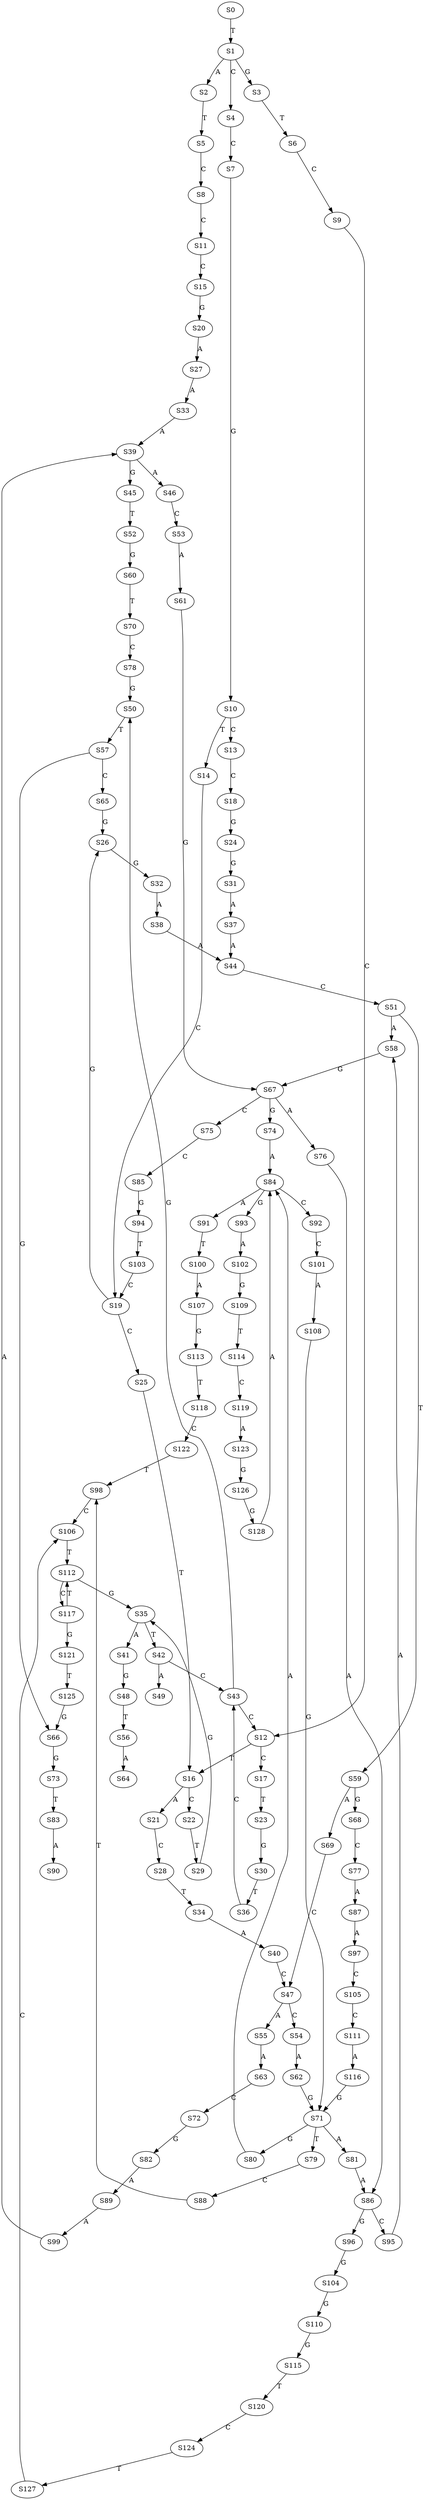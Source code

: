 strict digraph  {
	S0 -> S1 [ label = T ];
	S1 -> S2 [ label = A ];
	S1 -> S3 [ label = G ];
	S1 -> S4 [ label = C ];
	S2 -> S5 [ label = T ];
	S3 -> S6 [ label = T ];
	S4 -> S7 [ label = C ];
	S5 -> S8 [ label = C ];
	S6 -> S9 [ label = C ];
	S7 -> S10 [ label = G ];
	S8 -> S11 [ label = C ];
	S9 -> S12 [ label = C ];
	S10 -> S13 [ label = C ];
	S10 -> S14 [ label = T ];
	S11 -> S15 [ label = C ];
	S12 -> S16 [ label = T ];
	S12 -> S17 [ label = C ];
	S13 -> S18 [ label = C ];
	S14 -> S19 [ label = C ];
	S15 -> S20 [ label = G ];
	S16 -> S21 [ label = A ];
	S16 -> S22 [ label = C ];
	S17 -> S23 [ label = T ];
	S18 -> S24 [ label = G ];
	S19 -> S25 [ label = C ];
	S19 -> S26 [ label = G ];
	S20 -> S27 [ label = A ];
	S21 -> S28 [ label = C ];
	S22 -> S29 [ label = T ];
	S23 -> S30 [ label = G ];
	S24 -> S31 [ label = G ];
	S25 -> S16 [ label = T ];
	S26 -> S32 [ label = G ];
	S27 -> S33 [ label = A ];
	S28 -> S34 [ label = T ];
	S29 -> S35 [ label = G ];
	S30 -> S36 [ label = T ];
	S31 -> S37 [ label = A ];
	S32 -> S38 [ label = A ];
	S33 -> S39 [ label = A ];
	S34 -> S40 [ label = A ];
	S35 -> S41 [ label = A ];
	S35 -> S42 [ label = T ];
	S36 -> S43 [ label = C ];
	S37 -> S44 [ label = A ];
	S38 -> S44 [ label = A ];
	S39 -> S45 [ label = G ];
	S39 -> S46 [ label = A ];
	S40 -> S47 [ label = C ];
	S41 -> S48 [ label = G ];
	S42 -> S49 [ label = A ];
	S42 -> S43 [ label = C ];
	S43 -> S12 [ label = C ];
	S43 -> S50 [ label = G ];
	S44 -> S51 [ label = C ];
	S45 -> S52 [ label = T ];
	S46 -> S53 [ label = C ];
	S47 -> S54 [ label = C ];
	S47 -> S55 [ label = A ];
	S48 -> S56 [ label = T ];
	S50 -> S57 [ label = T ];
	S51 -> S58 [ label = A ];
	S51 -> S59 [ label = T ];
	S52 -> S60 [ label = G ];
	S53 -> S61 [ label = A ];
	S54 -> S62 [ label = A ];
	S55 -> S63 [ label = A ];
	S56 -> S64 [ label = A ];
	S57 -> S65 [ label = C ];
	S57 -> S66 [ label = G ];
	S58 -> S67 [ label = G ];
	S59 -> S68 [ label = G ];
	S59 -> S69 [ label = A ];
	S60 -> S70 [ label = T ];
	S61 -> S67 [ label = G ];
	S62 -> S71 [ label = G ];
	S63 -> S72 [ label = C ];
	S65 -> S26 [ label = G ];
	S66 -> S73 [ label = G ];
	S67 -> S74 [ label = G ];
	S67 -> S75 [ label = C ];
	S67 -> S76 [ label = A ];
	S68 -> S77 [ label = C ];
	S69 -> S47 [ label = C ];
	S70 -> S78 [ label = C ];
	S71 -> S79 [ label = T ];
	S71 -> S80 [ label = G ];
	S71 -> S81 [ label = A ];
	S72 -> S82 [ label = G ];
	S73 -> S83 [ label = T ];
	S74 -> S84 [ label = A ];
	S75 -> S85 [ label = C ];
	S76 -> S86 [ label = A ];
	S77 -> S87 [ label = A ];
	S78 -> S50 [ label = G ];
	S79 -> S88 [ label = C ];
	S80 -> S84 [ label = A ];
	S81 -> S86 [ label = A ];
	S82 -> S89 [ label = A ];
	S83 -> S90 [ label = A ];
	S84 -> S91 [ label = A ];
	S84 -> S92 [ label = C ];
	S84 -> S93 [ label = G ];
	S85 -> S94 [ label = G ];
	S86 -> S95 [ label = C ];
	S86 -> S96 [ label = G ];
	S87 -> S97 [ label = A ];
	S88 -> S98 [ label = T ];
	S89 -> S99 [ label = A ];
	S91 -> S100 [ label = T ];
	S92 -> S101 [ label = C ];
	S93 -> S102 [ label = A ];
	S94 -> S103 [ label = T ];
	S95 -> S58 [ label = A ];
	S96 -> S104 [ label = G ];
	S97 -> S105 [ label = C ];
	S98 -> S106 [ label = C ];
	S99 -> S39 [ label = A ];
	S100 -> S107 [ label = A ];
	S101 -> S108 [ label = A ];
	S102 -> S109 [ label = G ];
	S103 -> S19 [ label = C ];
	S104 -> S110 [ label = G ];
	S105 -> S111 [ label = C ];
	S106 -> S112 [ label = T ];
	S107 -> S113 [ label = G ];
	S108 -> S71 [ label = G ];
	S109 -> S114 [ label = T ];
	S110 -> S115 [ label = G ];
	S111 -> S116 [ label = A ];
	S112 -> S35 [ label = G ];
	S112 -> S117 [ label = C ];
	S113 -> S118 [ label = T ];
	S114 -> S119 [ label = C ];
	S115 -> S120 [ label = T ];
	S116 -> S71 [ label = G ];
	S117 -> S112 [ label = T ];
	S117 -> S121 [ label = G ];
	S118 -> S122 [ label = C ];
	S119 -> S123 [ label = A ];
	S120 -> S124 [ label = C ];
	S121 -> S125 [ label = T ];
	S122 -> S98 [ label = T ];
	S123 -> S126 [ label = G ];
	S124 -> S127 [ label = T ];
	S125 -> S66 [ label = G ];
	S126 -> S128 [ label = G ];
	S127 -> S106 [ label = C ];
	S128 -> S84 [ label = A ];
}
